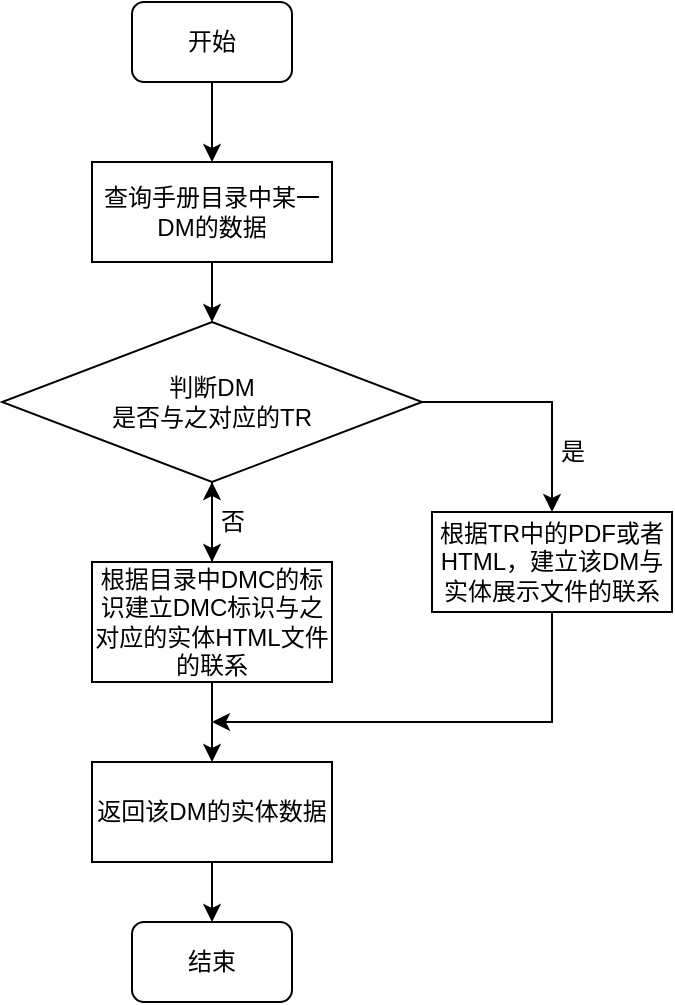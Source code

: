 <mxfile version="20.8.1" type="github">
  <diagram id="QIkwOzNB6M0f4t_PPhL7" name="第 1 页">
    <mxGraphModel dx="724" dy="357" grid="1" gridSize="10" guides="1" tooltips="1" connect="1" arrows="1" fold="1" page="1" pageScale="1" pageWidth="827" pageHeight="1169" math="0" shadow="0">
      <root>
        <mxCell id="0" />
        <mxCell id="1" parent="0" />
        <mxCell id="0HEnXtZ3vxemynHF3SeP-3" style="edgeStyle=orthogonalEdgeStyle;rounded=0;orthogonalLoop=1;jettySize=auto;html=1;entryX=0.5;entryY=0;entryDx=0;entryDy=0;" edge="1" parent="1" source="0HEnXtZ3vxemynHF3SeP-1" target="0HEnXtZ3vxemynHF3SeP-2">
          <mxGeometry relative="1" as="geometry" />
        </mxCell>
        <mxCell id="0HEnXtZ3vxemynHF3SeP-1" value="开始" style="rounded=1;whiteSpace=wrap;html=1;" vertex="1" parent="1">
          <mxGeometry x="240" y="70" width="80" height="40" as="geometry" />
        </mxCell>
        <mxCell id="0HEnXtZ3vxemynHF3SeP-5" style="edgeStyle=orthogonalEdgeStyle;rounded=0;orthogonalLoop=1;jettySize=auto;html=1;" edge="1" parent="1" source="0HEnXtZ3vxemynHF3SeP-2" target="0HEnXtZ3vxemynHF3SeP-4">
          <mxGeometry relative="1" as="geometry" />
        </mxCell>
        <mxCell id="0HEnXtZ3vxemynHF3SeP-2" value="查询手册目录中某一DM的数据" style="rounded=0;whiteSpace=wrap;html=1;" vertex="1" parent="1">
          <mxGeometry x="220" y="150" width="120" height="50" as="geometry" />
        </mxCell>
        <mxCell id="0HEnXtZ3vxemynHF3SeP-7" style="edgeStyle=orthogonalEdgeStyle;rounded=0;orthogonalLoop=1;jettySize=auto;html=1;entryX=0.5;entryY=0;entryDx=0;entryDy=0;" edge="1" parent="1" source="0HEnXtZ3vxemynHF3SeP-4" target="0HEnXtZ3vxemynHF3SeP-6">
          <mxGeometry relative="1" as="geometry" />
        </mxCell>
        <mxCell id="0HEnXtZ3vxemynHF3SeP-9" style="edgeStyle=orthogonalEdgeStyle;rounded=0;orthogonalLoop=1;jettySize=auto;html=1;" edge="1" parent="1" source="0HEnXtZ3vxemynHF3SeP-4" target="0HEnXtZ3vxemynHF3SeP-8">
          <mxGeometry relative="1" as="geometry" />
        </mxCell>
        <mxCell id="0HEnXtZ3vxemynHF3SeP-4" value="判断DM&lt;br&gt;是否与之对应的TR" style="rhombus;whiteSpace=wrap;html=1;" vertex="1" parent="1">
          <mxGeometry x="175" y="230" width="210" height="80" as="geometry" />
        </mxCell>
        <mxCell id="0HEnXtZ3vxemynHF3SeP-10" value="" style="edgeStyle=orthogonalEdgeStyle;rounded=0;orthogonalLoop=1;jettySize=auto;html=1;" edge="1" parent="1" source="0HEnXtZ3vxemynHF3SeP-6" target="0HEnXtZ3vxemynHF3SeP-4">
          <mxGeometry relative="1" as="geometry" />
        </mxCell>
        <mxCell id="0HEnXtZ3vxemynHF3SeP-14" style="edgeStyle=orthogonalEdgeStyle;rounded=0;orthogonalLoop=1;jettySize=auto;html=1;entryX=0.5;entryY=0;entryDx=0;entryDy=0;" edge="1" parent="1" source="0HEnXtZ3vxemynHF3SeP-6" target="0HEnXtZ3vxemynHF3SeP-13">
          <mxGeometry relative="1" as="geometry" />
        </mxCell>
        <mxCell id="0HEnXtZ3vxemynHF3SeP-6" value="根据目录中DMC的标识建立DMC标识与之对应的实体HTML文件的联系" style="rounded=0;whiteSpace=wrap;html=1;" vertex="1" parent="1">
          <mxGeometry x="220" y="350" width="120" height="60" as="geometry" />
        </mxCell>
        <mxCell id="0HEnXtZ3vxemynHF3SeP-16" style="edgeStyle=orthogonalEdgeStyle;rounded=0;orthogonalLoop=1;jettySize=auto;html=1;" edge="1" parent="1" source="0HEnXtZ3vxemynHF3SeP-8">
          <mxGeometry relative="1" as="geometry">
            <mxPoint x="280" y="430" as="targetPoint" />
            <Array as="points">
              <mxPoint x="450" y="430" />
              <mxPoint x="280" y="430" />
            </Array>
          </mxGeometry>
        </mxCell>
        <mxCell id="0HEnXtZ3vxemynHF3SeP-8" value="根据TR中的PDF或者HTML，建立该DM与实体展示文件的联系" style="rounded=0;whiteSpace=wrap;html=1;" vertex="1" parent="1">
          <mxGeometry x="390" y="325" width="120" height="50" as="geometry" />
        </mxCell>
        <mxCell id="0HEnXtZ3vxemynHF3SeP-11" value="否" style="text;html=1;align=center;verticalAlign=middle;resizable=0;points=[];autosize=1;strokeColor=none;fillColor=none;" vertex="1" parent="1">
          <mxGeometry x="270" y="315" width="40" height="30" as="geometry" />
        </mxCell>
        <mxCell id="0HEnXtZ3vxemynHF3SeP-12" value="是" style="text;html=1;align=center;verticalAlign=middle;resizable=0;points=[];autosize=1;strokeColor=none;fillColor=none;" vertex="1" parent="1">
          <mxGeometry x="440" y="280" width="40" height="30" as="geometry" />
        </mxCell>
        <mxCell id="0HEnXtZ3vxemynHF3SeP-18" style="edgeStyle=orthogonalEdgeStyle;rounded=0;orthogonalLoop=1;jettySize=auto;html=1;entryX=0.5;entryY=0;entryDx=0;entryDy=0;" edge="1" parent="1" source="0HEnXtZ3vxemynHF3SeP-13" target="0HEnXtZ3vxemynHF3SeP-17">
          <mxGeometry relative="1" as="geometry" />
        </mxCell>
        <mxCell id="0HEnXtZ3vxemynHF3SeP-13" value="返回该DM的实体数据" style="rounded=0;whiteSpace=wrap;html=1;" vertex="1" parent="1">
          <mxGeometry x="220" y="450" width="120" height="50" as="geometry" />
        </mxCell>
        <mxCell id="0HEnXtZ3vxemynHF3SeP-17" value="结束" style="rounded=1;whiteSpace=wrap;html=1;" vertex="1" parent="1">
          <mxGeometry x="240" y="530" width="80" height="40" as="geometry" />
        </mxCell>
      </root>
    </mxGraphModel>
  </diagram>
</mxfile>
